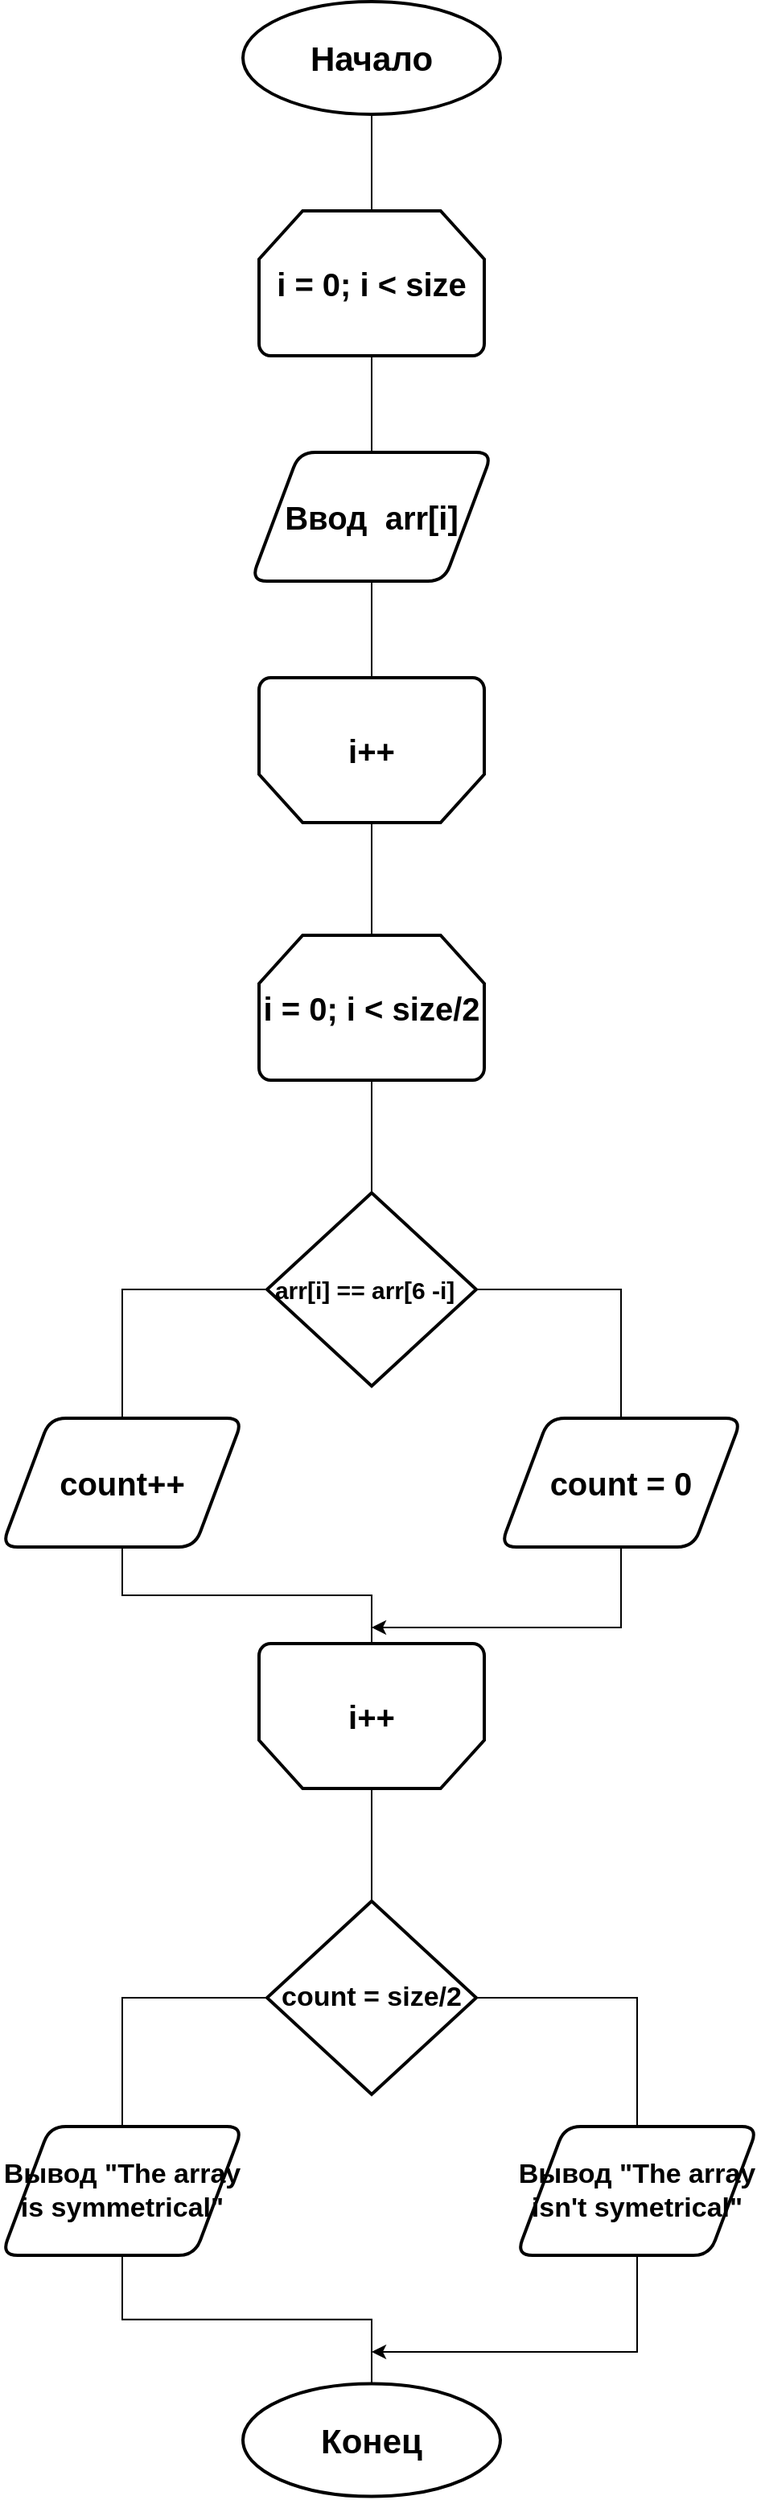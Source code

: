 <mxfile version="11.3.0" type="device" pages="1"><diagram id="cBS9CG2oYh85qzW7FovA" name="Page-1"><mxGraphModel dx="431" dy="267" grid="1" gridSize="10" guides="1" tooltips="1" connect="1" arrows="1" fold="1" page="1" pageScale="1" pageWidth="827" pageHeight="1169" math="0" shadow="0"><root><mxCell id="0"/><mxCell id="1" parent="0"/><mxCell id="YEO3IEk7aK1sH09h-xk3-4" style="edgeStyle=orthogonalEdgeStyle;rounded=0;orthogonalLoop=1;jettySize=auto;html=1;exitX=0.5;exitY=1;exitDx=0;exitDy=0;exitPerimeter=0;entryX=0.5;entryY=0;entryDx=0;entryDy=0;entryPerimeter=0;endArrow=none;endFill=0;" parent="1" source="YEO3IEk7aK1sH09h-xk3-1" target="YEO3IEk7aK1sH09h-xk3-3" edge="1"><mxGeometry relative="1" as="geometry"/></mxCell><mxCell id="YEO3IEk7aK1sH09h-xk3-1" value="&lt;b&gt;&lt;font style=&quot;font-size: 21px&quot;&gt;Начало&lt;/font&gt;&lt;/b&gt;" style="strokeWidth=2;html=1;shape=mxgraph.flowchart.start_1;whiteSpace=wrap;" parent="1" vertex="1"><mxGeometry x="280" y="20" width="160" height="70" as="geometry"/></mxCell><mxCell id="YEO3IEk7aK1sH09h-xk3-2" value="&lt;b&gt;&lt;font style=&quot;font-size: 21px&quot;&gt;Конец&lt;/font&gt;&lt;/b&gt;" style="strokeWidth=2;html=1;shape=mxgraph.flowchart.start_1;whiteSpace=wrap;" parent="1" vertex="1"><mxGeometry x="280" y="1499.784" width="160" height="70" as="geometry"/></mxCell><mxCell id="YEO3IEk7aK1sH09h-xk3-7" style="edgeStyle=orthogonalEdgeStyle;rounded=0;orthogonalLoop=1;jettySize=auto;html=1;exitX=0.5;exitY=1;exitDx=0;exitDy=0;exitPerimeter=0;entryX=0.5;entryY=0;entryDx=0;entryDy=0;endArrow=none;endFill=0;" parent="1" source="YEO3IEk7aK1sH09h-xk3-3" target="YEO3IEk7aK1sH09h-xk3-6" edge="1"><mxGeometry relative="1" as="geometry"/></mxCell><mxCell id="YEO3IEk7aK1sH09h-xk3-3" value="&lt;b&gt;&lt;font style=&quot;font-size: 20px&quot;&gt;i = 0; i &amp;lt; size&lt;/font&gt;&lt;/b&gt;" style="strokeWidth=2;html=1;shape=mxgraph.flowchart.loop_limit;whiteSpace=wrap;" parent="1" vertex="1"><mxGeometry x="290" y="150" width="140" height="90" as="geometry"/></mxCell><mxCell id="YEO3IEk7aK1sH09h-xk3-9" style="edgeStyle=orthogonalEdgeStyle;rounded=0;orthogonalLoop=1;jettySize=auto;html=1;exitX=0.5;exitY=1;exitDx=0;exitDy=0;entryX=0.5;entryY=1;entryDx=0;entryDy=0;entryPerimeter=0;endArrow=none;endFill=0;" parent="1" source="YEO3IEk7aK1sH09h-xk3-6" target="YEO3IEk7aK1sH09h-xk3-8" edge="1"><mxGeometry relative="1" as="geometry"/></mxCell><mxCell id="YEO3IEk7aK1sH09h-xk3-6" value="&lt;b&gt;&lt;font style=&quot;font-size: 20px&quot;&gt;Ввод&amp;nbsp; arr[i]&lt;/font&gt;&lt;/b&gt;" style="shape=parallelogram;perimeter=parallelogramPerimeter;whiteSpace=wrap;html=1;strokeWidth=2;gradientColor=none;rounded=1;comic=0;shadow=0;" parent="1" vertex="1"><mxGeometry x="285" y="300" width="150" height="80" as="geometry"/></mxCell><mxCell id="YEO3IEk7aK1sH09h-xk3-11" style="edgeStyle=orthogonalEdgeStyle;rounded=0;orthogonalLoop=1;jettySize=auto;html=1;exitX=0.5;exitY=0;exitDx=0;exitDy=0;exitPerimeter=0;entryX=0.5;entryY=0;entryDx=0;entryDy=0;entryPerimeter=0;endArrow=none;endFill=0;" parent="1" source="YEO3IEk7aK1sH09h-xk3-8" target="YEO3IEk7aK1sH09h-xk3-10" edge="1"><mxGeometry relative="1" as="geometry"/></mxCell><mxCell id="YEO3IEk7aK1sH09h-xk3-8" value="&lt;b&gt;&lt;font style=&quot;font-size: 20px&quot;&gt;i++&lt;/font&gt;&lt;/b&gt;" style="strokeWidth=2;html=1;shape=mxgraph.flowchart.loop_limit;whiteSpace=wrap;direction=west;" parent="1" vertex="1"><mxGeometry x="290" y="440" width="140" height="90" as="geometry"/></mxCell><mxCell id="YEO3IEk7aK1sH09h-xk3-14" style="edgeStyle=orthogonalEdgeStyle;rounded=0;orthogonalLoop=1;jettySize=auto;html=1;exitX=0.5;exitY=1;exitDx=0;exitDy=0;exitPerimeter=0;entryX=0.5;entryY=0;entryDx=0;entryDy=0;entryPerimeter=0;endArrow=none;endFill=0;" parent="1" source="YEO3IEk7aK1sH09h-xk3-10" target="YEO3IEk7aK1sH09h-xk3-12" edge="1"><mxGeometry relative="1" as="geometry"/></mxCell><mxCell id="YEO3IEk7aK1sH09h-xk3-10" value="&lt;b&gt;&lt;font style=&quot;font-size: 20px&quot;&gt;i = 0; i &amp;lt; size/2&lt;/font&gt;&lt;/b&gt;" style="strokeWidth=2;html=1;shape=mxgraph.flowchart.loop_limit;whiteSpace=wrap;" parent="1" vertex="1"><mxGeometry x="290" y="600" width="140" height="90" as="geometry"/></mxCell><mxCell id="YEO3IEk7aK1sH09h-xk3-19" style="edgeStyle=orthogonalEdgeStyle;rounded=0;orthogonalLoop=1;jettySize=auto;html=1;exitX=1;exitY=0.5;exitDx=0;exitDy=0;exitPerimeter=0;entryX=0.5;entryY=0;entryDx=0;entryDy=0;endArrow=none;endFill=0;" parent="1" source="YEO3IEk7aK1sH09h-xk3-12" target="YEO3IEk7aK1sH09h-xk3-18" edge="1"><mxGeometry relative="1" as="geometry"/></mxCell><mxCell id="YEO3IEk7aK1sH09h-xk3-20" style="edgeStyle=orthogonalEdgeStyle;rounded=0;orthogonalLoop=1;jettySize=auto;html=1;exitX=0;exitY=0.5;exitDx=0;exitDy=0;exitPerimeter=0;entryX=0.5;entryY=0;entryDx=0;entryDy=0;endArrow=none;endFill=0;" parent="1" source="YEO3IEk7aK1sH09h-xk3-12" target="YEO3IEk7aK1sH09h-xk3-17" edge="1"><mxGeometry relative="1" as="geometry"/></mxCell><mxCell id="YEO3IEk7aK1sH09h-xk3-12" value="&lt;b&gt;&lt;font style=&quot;font-size: 15px&quot;&gt;arr[i] == arr[6 -i]&amp;nbsp;&amp;nbsp;&lt;/font&gt;&lt;/b&gt;" style="strokeWidth=2;html=1;shape=mxgraph.flowchart.decision;whiteSpace=wrap;rounded=1;shadow=0;comic=0;gradientColor=none;" parent="1" vertex="1"><mxGeometry x="295" y="760" width="130" height="120" as="geometry"/></mxCell><mxCell id="UI7Qf6TR1rzydHvdx7Qy-2" style="edgeStyle=orthogonalEdgeStyle;rounded=0;orthogonalLoop=1;jettySize=auto;html=1;exitX=0.5;exitY=0;exitDx=0;exitDy=0;exitPerimeter=0;entryX=0.5;entryY=0;entryDx=0;entryDy=0;entryPerimeter=0;endArrow=none;endFill=0;" edge="1" parent="1" source="YEO3IEk7aK1sH09h-xk3-15" target="UI7Qf6TR1rzydHvdx7Qy-1"><mxGeometry relative="1" as="geometry"/></mxCell><mxCell id="YEO3IEk7aK1sH09h-xk3-15" value="&lt;b&gt;&lt;font style=&quot;font-size: 20px&quot;&gt;i++&lt;/font&gt;&lt;/b&gt;" style="strokeWidth=2;html=1;shape=mxgraph.flowchart.loop_limit;whiteSpace=wrap;direction=west;" parent="1" vertex="1"><mxGeometry x="290" y="1040" width="140" height="90" as="geometry"/></mxCell><mxCell id="YEO3IEk7aK1sH09h-xk3-22" style="edgeStyle=orthogonalEdgeStyle;rounded=0;orthogonalLoop=1;jettySize=auto;html=1;exitX=0.5;exitY=1;exitDx=0;exitDy=0;endArrow=none;endFill=0;entryX=0.5;entryY=1;entryDx=0;entryDy=0;entryPerimeter=0;" parent="1" source="YEO3IEk7aK1sH09h-xk3-17" target="YEO3IEk7aK1sH09h-xk3-15" edge="1"><mxGeometry relative="1" as="geometry"><mxPoint x="360" y="1050" as="targetPoint"/></mxGeometry></mxCell><mxCell id="YEO3IEk7aK1sH09h-xk3-17" value="&lt;div&gt;&lt;b&gt;&lt;font style=&quot;font-size: 20px&quot;&gt;count++&lt;/font&gt;&lt;/b&gt;&lt;/div&gt;" style="shape=parallelogram;perimeter=parallelogramPerimeter;whiteSpace=wrap;html=1;strokeWidth=2;gradientColor=none;rounded=1;comic=0;shadow=0;align=center;" parent="1" vertex="1"><mxGeometry x="130" y="900" width="150" height="80" as="geometry"/></mxCell><mxCell id="YEO3IEk7aK1sH09h-xk3-21" style="edgeStyle=orthogonalEdgeStyle;rounded=0;orthogonalLoop=1;jettySize=auto;html=1;exitX=0.5;exitY=1;exitDx=0;exitDy=0;endArrow=classic;endFill=1;" parent="1" source="YEO3IEk7aK1sH09h-xk3-18" edge="1"><mxGeometry relative="1" as="geometry"><mxPoint x="360" y="1030" as="targetPoint"/><Array as="points"><mxPoint x="515" y="1030"/><mxPoint x="360" y="1030"/></Array></mxGeometry></mxCell><mxCell id="YEO3IEk7aK1sH09h-xk3-18" value="&lt;b&gt;&lt;font style=&quot;font-size: 20px&quot;&gt;count = 0&lt;/font&gt;&lt;/b&gt;" style="shape=parallelogram;perimeter=parallelogramPerimeter;whiteSpace=wrap;html=1;strokeWidth=2;gradientColor=none;rounded=1;comic=0;shadow=0;" parent="1" vertex="1"><mxGeometry x="440" y="900" width="150" height="80" as="geometry"/></mxCell><mxCell id="UI7Qf6TR1rzydHvdx7Qy-5" style="edgeStyle=orthogonalEdgeStyle;rounded=0;orthogonalLoop=1;jettySize=auto;html=1;exitX=0;exitY=0.5;exitDx=0;exitDy=0;exitPerimeter=0;entryX=0.5;entryY=0;entryDx=0;entryDy=0;endArrow=none;endFill=0;" edge="1" parent="1" source="UI7Qf6TR1rzydHvdx7Qy-1" target="UI7Qf6TR1rzydHvdx7Qy-3"><mxGeometry relative="1" as="geometry"/></mxCell><mxCell id="UI7Qf6TR1rzydHvdx7Qy-6" style="edgeStyle=orthogonalEdgeStyle;rounded=0;orthogonalLoop=1;jettySize=auto;html=1;exitX=1;exitY=0.5;exitDx=0;exitDy=0;exitPerimeter=0;entryX=0.5;entryY=0;entryDx=0;entryDy=0;endArrow=none;endFill=0;" edge="1" parent="1" source="UI7Qf6TR1rzydHvdx7Qy-1" target="UI7Qf6TR1rzydHvdx7Qy-4"><mxGeometry relative="1" as="geometry"/></mxCell><mxCell id="UI7Qf6TR1rzydHvdx7Qy-1" value="&lt;b&gt;&lt;font style=&quot;font-size: 17px&quot;&gt;count = size/2&lt;/font&gt;&lt;/b&gt;" style="strokeWidth=2;html=1;shape=mxgraph.flowchart.decision;whiteSpace=wrap;rounded=1;shadow=0;comic=0;gradientColor=none;" vertex="1" parent="1"><mxGeometry x="295" y="1200" width="130" height="120" as="geometry"/></mxCell><mxCell id="UI7Qf6TR1rzydHvdx7Qy-7" style="edgeStyle=orthogonalEdgeStyle;rounded=0;orthogonalLoop=1;jettySize=auto;html=1;exitX=0.5;exitY=1;exitDx=0;exitDy=0;entryX=0.5;entryY=0;entryDx=0;entryDy=0;entryPerimeter=0;endArrow=none;endFill=0;" edge="1" parent="1" source="UI7Qf6TR1rzydHvdx7Qy-3" target="YEO3IEk7aK1sH09h-xk3-2"><mxGeometry relative="1" as="geometry"/></mxCell><mxCell id="UI7Qf6TR1rzydHvdx7Qy-3" value="&lt;b&gt;&lt;font style=&quot;font-size: 17px&quot;&gt;Вывод &quot;The array is symmetrical&quot;&lt;/font&gt;&lt;/b&gt;" style="shape=parallelogram;perimeter=parallelogramPerimeter;whiteSpace=wrap;html=1;strokeWidth=2;gradientColor=none;rounded=1;comic=0;shadow=0;align=center;" vertex="1" parent="1"><mxGeometry x="130" y="1340" width="150" height="80" as="geometry"/></mxCell><mxCell id="UI7Qf6TR1rzydHvdx7Qy-8" style="edgeStyle=orthogonalEdgeStyle;rounded=0;orthogonalLoop=1;jettySize=auto;html=1;exitX=0.5;exitY=1;exitDx=0;exitDy=0;endArrow=classic;endFill=1;" edge="1" parent="1" source="UI7Qf6TR1rzydHvdx7Qy-4"><mxGeometry relative="1" as="geometry"><mxPoint x="360" y="1480" as="targetPoint"/><Array as="points"><mxPoint x="525" y="1480"/></Array></mxGeometry></mxCell><mxCell id="UI7Qf6TR1rzydHvdx7Qy-4" value="&lt;b&gt;&lt;font style=&quot;font-size: 17px&quot;&gt;Вывод &quot;The array isn't symetrical&quot;&lt;/font&gt;&lt;/b&gt;" style="shape=parallelogram;perimeter=parallelogramPerimeter;whiteSpace=wrap;html=1;strokeWidth=2;gradientColor=none;rounded=1;comic=0;shadow=0;" vertex="1" parent="1"><mxGeometry x="450" y="1340" width="150" height="80" as="geometry"/></mxCell></root></mxGraphModel></diagram></mxfile>